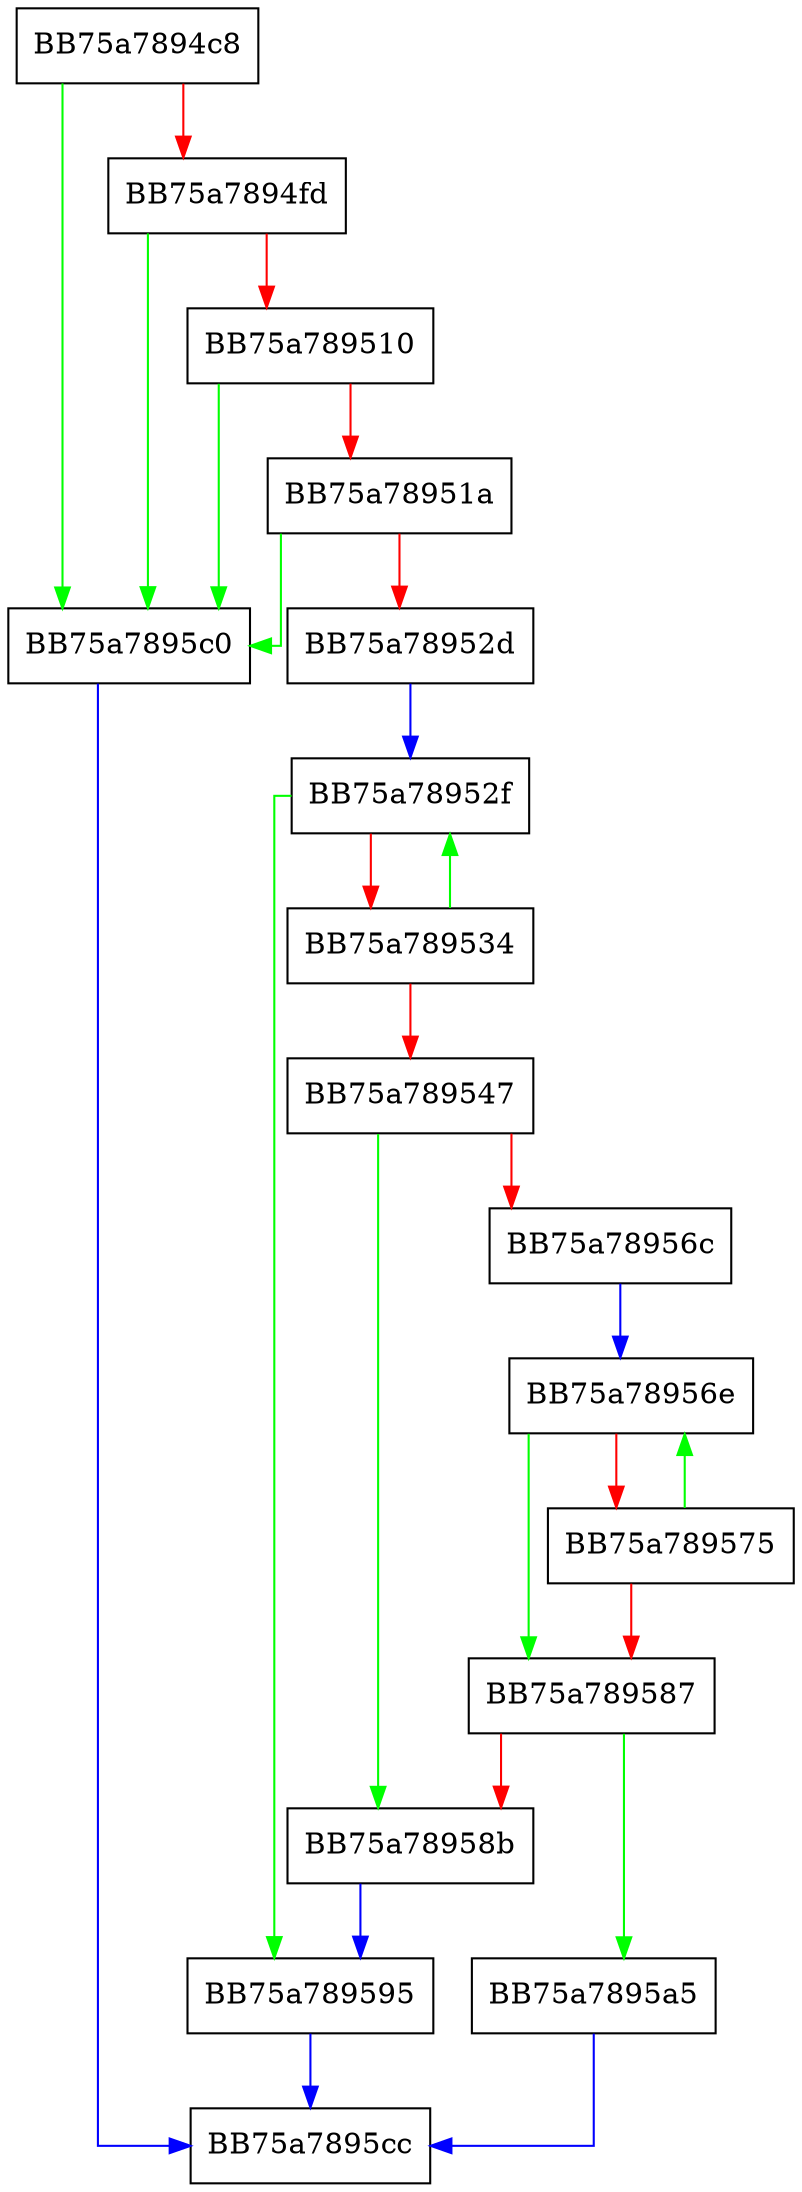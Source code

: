 digraph getStringEncoding {
  node [shape="box"];
  graph [splines=ortho];
  BB75a7894c8 -> BB75a7895c0 [color="green"];
  BB75a7894c8 -> BB75a7894fd [color="red"];
  BB75a7894fd -> BB75a7895c0 [color="green"];
  BB75a7894fd -> BB75a789510 [color="red"];
  BB75a789510 -> BB75a7895c0 [color="green"];
  BB75a789510 -> BB75a78951a [color="red"];
  BB75a78951a -> BB75a7895c0 [color="green"];
  BB75a78951a -> BB75a78952d [color="red"];
  BB75a78952d -> BB75a78952f [color="blue"];
  BB75a78952f -> BB75a789595 [color="green"];
  BB75a78952f -> BB75a789534 [color="red"];
  BB75a789534 -> BB75a78952f [color="green"];
  BB75a789534 -> BB75a789547 [color="red"];
  BB75a789547 -> BB75a78958b [color="green"];
  BB75a789547 -> BB75a78956c [color="red"];
  BB75a78956c -> BB75a78956e [color="blue"];
  BB75a78956e -> BB75a789587 [color="green"];
  BB75a78956e -> BB75a789575 [color="red"];
  BB75a789575 -> BB75a78956e [color="green"];
  BB75a789575 -> BB75a789587 [color="red"];
  BB75a789587 -> BB75a7895a5 [color="green"];
  BB75a789587 -> BB75a78958b [color="red"];
  BB75a78958b -> BB75a789595 [color="blue"];
  BB75a789595 -> BB75a7895cc [color="blue"];
  BB75a7895a5 -> BB75a7895cc [color="blue"];
  BB75a7895c0 -> BB75a7895cc [color="blue"];
}